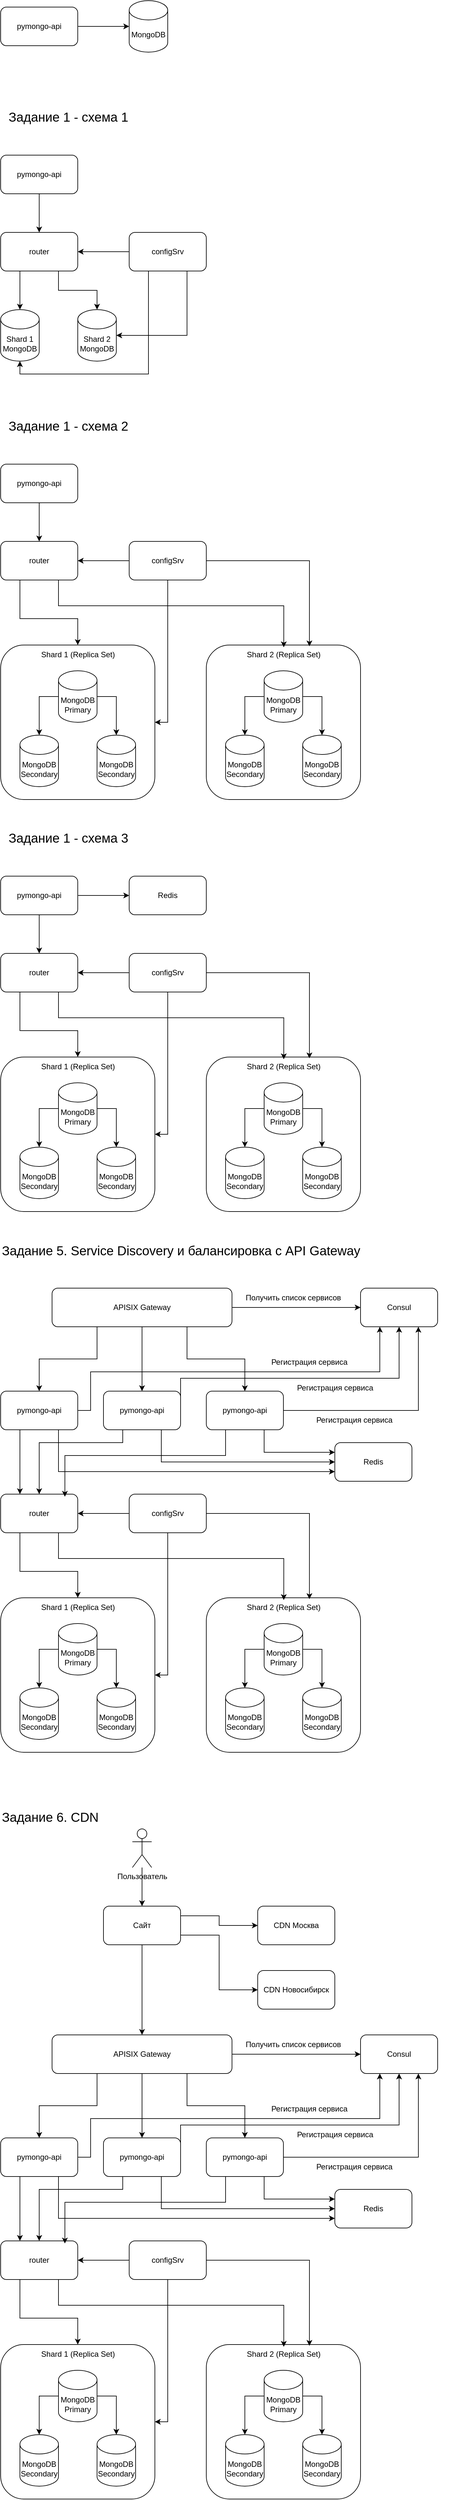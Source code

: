 <mxfile version="26.0.4">
  <diagram name="Page-1" id="-H_mtQnk-PTXWXPvYvuk">
    <mxGraphModel dx="1468" dy="1011" grid="1" gridSize="10" guides="1" tooltips="1" connect="1" arrows="1" fold="1" page="1" pageScale="1" pageWidth="1169" pageHeight="827" math="0" shadow="0">
      <root>
        <mxCell id="0" />
        <mxCell id="1" parent="0" />
        <mxCell id="zA23MoTUsTF4_91t8viU-2" value="MongoDB" style="shape=cylinder3;whiteSpace=wrap;html=1;boundedLbl=1;backgroundOutline=1;size=15;" parent="1" vertex="1">
          <mxGeometry x="560" y="280" width="60" height="80" as="geometry" />
        </mxCell>
        <mxCell id="zA23MoTUsTF4_91t8viU-3" value="pymongo-api" style="rounded=1;whiteSpace=wrap;html=1;" parent="1" vertex="1">
          <mxGeometry x="360" y="290" width="120" height="60" as="geometry" />
        </mxCell>
        <mxCell id="zA23MoTUsTF4_91t8viU-4" style="edgeStyle=orthogonalEdgeStyle;rounded=0;orthogonalLoop=1;jettySize=auto;html=1;exitX=1;exitY=0.5;exitDx=0;exitDy=0;entryX=0;entryY=0.5;entryDx=0;entryDy=0;entryPerimeter=0;" parent="1" source="zA23MoTUsTF4_91t8viU-3" target="zA23MoTUsTF4_91t8viU-2" edge="1">
          <mxGeometry relative="1" as="geometry" />
        </mxCell>
        <mxCell id="kXOGse1pwr9DiTZ6lFJC-8" style="edgeStyle=orthogonalEdgeStyle;rounded=0;orthogonalLoop=1;jettySize=auto;html=1;exitX=0.5;exitY=1;exitDx=0;exitDy=0;entryX=0.5;entryY=0;entryDx=0;entryDy=0;" parent="1" source="kXOGse1pwr9DiTZ6lFJC-2" target="kXOGse1pwr9DiTZ6lFJC-5" edge="1">
          <mxGeometry relative="1" as="geometry" />
        </mxCell>
        <mxCell id="kXOGse1pwr9DiTZ6lFJC-2" value="pymongo-api" style="rounded=1;whiteSpace=wrap;html=1;" parent="1" vertex="1">
          <mxGeometry x="360" y="520" width="120" height="60" as="geometry" />
        </mxCell>
        <mxCell id="kXOGse1pwr9DiTZ6lFJC-26" style="edgeStyle=orthogonalEdgeStyle;rounded=0;orthogonalLoop=1;jettySize=auto;html=1;exitX=0.25;exitY=1;exitDx=0;exitDy=0;" parent="1" source="kXOGse1pwr9DiTZ6lFJC-5" target="kXOGse1pwr9DiTZ6lFJC-24" edge="1">
          <mxGeometry relative="1" as="geometry" />
        </mxCell>
        <mxCell id="kXOGse1pwr9DiTZ6lFJC-27" style="edgeStyle=orthogonalEdgeStyle;rounded=0;orthogonalLoop=1;jettySize=auto;html=1;exitX=0.75;exitY=1;exitDx=0;exitDy=0;" parent="1" source="kXOGse1pwr9DiTZ6lFJC-5" target="kXOGse1pwr9DiTZ6lFJC-25" edge="1">
          <mxGeometry relative="1" as="geometry" />
        </mxCell>
        <mxCell id="kXOGse1pwr9DiTZ6lFJC-5" value="router" style="rounded=1;whiteSpace=wrap;html=1;" parent="1" vertex="1">
          <mxGeometry x="360" y="640" width="120" height="60" as="geometry" />
        </mxCell>
        <mxCell id="kXOGse1pwr9DiTZ6lFJC-12" style="edgeStyle=orthogonalEdgeStyle;rounded=0;orthogonalLoop=1;jettySize=auto;html=1;exitX=0;exitY=0.5;exitDx=0;exitDy=0;" parent="1" source="kXOGse1pwr9DiTZ6lFJC-6" target="kXOGse1pwr9DiTZ6lFJC-5" edge="1">
          <mxGeometry relative="1" as="geometry" />
        </mxCell>
        <mxCell id="kXOGse1pwr9DiTZ6lFJC-6" value="configSrv" style="rounded=1;whiteSpace=wrap;html=1;" parent="1" vertex="1">
          <mxGeometry x="560" y="640" width="120" height="60" as="geometry" />
        </mxCell>
        <mxCell id="kXOGse1pwr9DiTZ6lFJC-15" value="" style="rounded=1;whiteSpace=wrap;html=1;" parent="1" vertex="1">
          <mxGeometry x="360" y="1281" width="240" height="240" as="geometry" />
        </mxCell>
        <mxCell id="kXOGse1pwr9DiTZ6lFJC-20" style="edgeStyle=orthogonalEdgeStyle;rounded=0;orthogonalLoop=1;jettySize=auto;html=1;exitX=1;exitY=0.5;exitDx=0;exitDy=0;exitPerimeter=0;" parent="1" source="kXOGse1pwr9DiTZ6lFJC-16" target="kXOGse1pwr9DiTZ6lFJC-19" edge="1">
          <mxGeometry relative="1" as="geometry" />
        </mxCell>
        <mxCell id="kXOGse1pwr9DiTZ6lFJC-16" value="MongoDB&lt;div&gt;Primary&lt;/div&gt;" style="shape=cylinder3;whiteSpace=wrap;html=1;boundedLbl=1;backgroundOutline=1;size=15;" parent="1" vertex="1">
          <mxGeometry x="450" y="1321" width="60" height="80" as="geometry" />
        </mxCell>
        <mxCell id="kXOGse1pwr9DiTZ6lFJC-18" value="MongoDB&lt;div&gt;Secondary&lt;/div&gt;" style="shape=cylinder3;whiteSpace=wrap;html=1;boundedLbl=1;backgroundOutline=1;size=15;" parent="1" vertex="1">
          <mxGeometry x="390" y="1421" width="60" height="80" as="geometry" />
        </mxCell>
        <mxCell id="kXOGse1pwr9DiTZ6lFJC-19" value="MongoDB&lt;div&gt;Secondary&lt;/div&gt;" style="shape=cylinder3;whiteSpace=wrap;html=1;boundedLbl=1;backgroundOutline=1;size=15;" parent="1" vertex="1">
          <mxGeometry x="510" y="1421" width="60" height="80" as="geometry" />
        </mxCell>
        <mxCell id="kXOGse1pwr9DiTZ6lFJC-21" style="edgeStyle=orthogonalEdgeStyle;rounded=0;orthogonalLoop=1;jettySize=auto;html=1;exitX=0;exitY=0.5;exitDx=0;exitDy=0;exitPerimeter=0;entryX=0.5;entryY=0;entryDx=0;entryDy=0;entryPerimeter=0;" parent="1" source="kXOGse1pwr9DiTZ6lFJC-16" target="kXOGse1pwr9DiTZ6lFJC-18" edge="1">
          <mxGeometry relative="1" as="geometry" />
        </mxCell>
        <mxCell id="kXOGse1pwr9DiTZ6lFJC-22" value="Shard 1 (Replica Set)" style="text;html=1;align=center;verticalAlign=middle;resizable=0;points=[];autosize=1;strokeColor=none;fillColor=none;" parent="1" vertex="1">
          <mxGeometry x="410" y="1281" width="140" height="30" as="geometry" />
        </mxCell>
        <mxCell id="kXOGse1pwr9DiTZ6lFJC-23" value="&lt;font style=&quot;font-size: 20px;&quot;&gt;Задание 1 - схема 1&lt;/font&gt;" style="text;html=1;align=center;verticalAlign=middle;resizable=0;points=[];autosize=1;strokeColor=none;fillColor=none;" parent="1" vertex="1">
          <mxGeometry x="360" y="440" width="210" height="40" as="geometry" />
        </mxCell>
        <mxCell id="kXOGse1pwr9DiTZ6lFJC-24" value="&lt;div&gt;Shard 1&lt;/div&gt;MongoDB" style="shape=cylinder3;whiteSpace=wrap;html=1;boundedLbl=1;backgroundOutline=1;size=15;" parent="1" vertex="1">
          <mxGeometry x="360" y="760" width="60" height="80" as="geometry" />
        </mxCell>
        <mxCell id="kXOGse1pwr9DiTZ6lFJC-25" value="&lt;div&gt;Shard 2&lt;/div&gt;MongoDB" style="shape=cylinder3;whiteSpace=wrap;html=1;boundedLbl=1;backgroundOutline=1;size=15;" parent="1" vertex="1">
          <mxGeometry x="480" y="760" width="60" height="80" as="geometry" />
        </mxCell>
        <mxCell id="kXOGse1pwr9DiTZ6lFJC-28" style="edgeStyle=orthogonalEdgeStyle;rounded=0;orthogonalLoop=1;jettySize=auto;html=1;exitX=0.25;exitY=1;exitDx=0;exitDy=0;entryX=0.5;entryY=1;entryDx=0;entryDy=0;entryPerimeter=0;" parent="1" source="kXOGse1pwr9DiTZ6lFJC-6" target="kXOGse1pwr9DiTZ6lFJC-24" edge="1">
          <mxGeometry relative="1" as="geometry" />
        </mxCell>
        <mxCell id="kXOGse1pwr9DiTZ6lFJC-29" style="edgeStyle=orthogonalEdgeStyle;rounded=0;orthogonalLoop=1;jettySize=auto;html=1;exitX=0.75;exitY=1;exitDx=0;exitDy=0;entryX=1;entryY=0.5;entryDx=0;entryDy=0;entryPerimeter=0;" parent="1" source="kXOGse1pwr9DiTZ6lFJC-6" target="kXOGse1pwr9DiTZ6lFJC-25" edge="1">
          <mxGeometry relative="1" as="geometry" />
        </mxCell>
        <mxCell id="kXOGse1pwr9DiTZ6lFJC-30" value="&lt;font style=&quot;font-size: 20px;&quot;&gt;Задание 1 - схема 2&lt;/font&gt;" style="text;html=1;align=center;verticalAlign=middle;resizable=0;points=[];autosize=1;strokeColor=none;fillColor=none;" parent="1" vertex="1">
          <mxGeometry x="360" y="920" width="210" height="40" as="geometry" />
        </mxCell>
        <mxCell id="kXOGse1pwr9DiTZ6lFJC-31" style="edgeStyle=orthogonalEdgeStyle;rounded=0;orthogonalLoop=1;jettySize=auto;html=1;exitX=0.5;exitY=1;exitDx=0;exitDy=0;entryX=0.5;entryY=0;entryDx=0;entryDy=0;" parent="1" source="kXOGse1pwr9DiTZ6lFJC-32" target="kXOGse1pwr9DiTZ6lFJC-35" edge="1">
          <mxGeometry relative="1" as="geometry" />
        </mxCell>
        <mxCell id="kXOGse1pwr9DiTZ6lFJC-32" value="pymongo-api" style="rounded=1;whiteSpace=wrap;html=1;" parent="1" vertex="1">
          <mxGeometry x="360" y="1000" width="120" height="60" as="geometry" />
        </mxCell>
        <mxCell id="kXOGse1pwr9DiTZ6lFJC-49" style="edgeStyle=orthogonalEdgeStyle;rounded=0;orthogonalLoop=1;jettySize=auto;html=1;exitX=0.25;exitY=1;exitDx=0;exitDy=0;" parent="1" source="kXOGse1pwr9DiTZ6lFJC-35" target="kXOGse1pwr9DiTZ6lFJC-22" edge="1">
          <mxGeometry relative="1" as="geometry">
            <Array as="points">
              <mxPoint x="390" y="1240" />
              <mxPoint x="480" y="1240" />
            </Array>
          </mxGeometry>
        </mxCell>
        <mxCell id="kXOGse1pwr9DiTZ6lFJC-35" value="router" style="rounded=1;whiteSpace=wrap;html=1;" parent="1" vertex="1">
          <mxGeometry x="360" y="1120" width="120" height="60" as="geometry" />
        </mxCell>
        <mxCell id="kXOGse1pwr9DiTZ6lFJC-36" style="edgeStyle=orthogonalEdgeStyle;rounded=0;orthogonalLoop=1;jettySize=auto;html=1;exitX=0;exitY=0.5;exitDx=0;exitDy=0;" parent="1" source="kXOGse1pwr9DiTZ6lFJC-37" target="kXOGse1pwr9DiTZ6lFJC-35" edge="1">
          <mxGeometry relative="1" as="geometry" />
        </mxCell>
        <mxCell id="kXOGse1pwr9DiTZ6lFJC-51" style="edgeStyle=orthogonalEdgeStyle;rounded=0;orthogonalLoop=1;jettySize=auto;html=1;exitX=0.5;exitY=1;exitDx=0;exitDy=0;entryX=1;entryY=0.5;entryDx=0;entryDy=0;" parent="1" source="kXOGse1pwr9DiTZ6lFJC-37" target="kXOGse1pwr9DiTZ6lFJC-15" edge="1">
          <mxGeometry relative="1" as="geometry" />
        </mxCell>
        <mxCell id="kXOGse1pwr9DiTZ6lFJC-37" value="configSrv" style="rounded=1;whiteSpace=wrap;html=1;" parent="1" vertex="1">
          <mxGeometry x="560" y="1120" width="120" height="60" as="geometry" />
        </mxCell>
        <mxCell id="kXOGse1pwr9DiTZ6lFJC-42" value="" style="rounded=1;whiteSpace=wrap;html=1;" parent="1" vertex="1">
          <mxGeometry x="680" y="1281" width="240" height="240" as="geometry" />
        </mxCell>
        <mxCell id="kXOGse1pwr9DiTZ6lFJC-43" style="edgeStyle=orthogonalEdgeStyle;rounded=0;orthogonalLoop=1;jettySize=auto;html=1;exitX=1;exitY=0.5;exitDx=0;exitDy=0;exitPerimeter=0;" parent="1" source="kXOGse1pwr9DiTZ6lFJC-44" target="kXOGse1pwr9DiTZ6lFJC-46" edge="1">
          <mxGeometry relative="1" as="geometry" />
        </mxCell>
        <mxCell id="kXOGse1pwr9DiTZ6lFJC-44" value="MongoDB&lt;div&gt;Primary&lt;/div&gt;" style="shape=cylinder3;whiteSpace=wrap;html=1;boundedLbl=1;backgroundOutline=1;size=15;" parent="1" vertex="1">
          <mxGeometry x="770" y="1321" width="60" height="80" as="geometry" />
        </mxCell>
        <mxCell id="kXOGse1pwr9DiTZ6lFJC-45" value="MongoDB&lt;div&gt;Secondary&lt;/div&gt;" style="shape=cylinder3;whiteSpace=wrap;html=1;boundedLbl=1;backgroundOutline=1;size=15;" parent="1" vertex="1">
          <mxGeometry x="710" y="1421" width="60" height="80" as="geometry" />
        </mxCell>
        <mxCell id="kXOGse1pwr9DiTZ6lFJC-46" value="MongoDB&lt;div&gt;Secondary&lt;/div&gt;" style="shape=cylinder3;whiteSpace=wrap;html=1;boundedLbl=1;backgroundOutline=1;size=15;" parent="1" vertex="1">
          <mxGeometry x="830" y="1421" width="60" height="80" as="geometry" />
        </mxCell>
        <mxCell id="kXOGse1pwr9DiTZ6lFJC-47" style="edgeStyle=orthogonalEdgeStyle;rounded=0;orthogonalLoop=1;jettySize=auto;html=1;exitX=0;exitY=0.5;exitDx=0;exitDy=0;exitPerimeter=0;entryX=0.5;entryY=0;entryDx=0;entryDy=0;entryPerimeter=0;" parent="1" source="kXOGse1pwr9DiTZ6lFJC-44" target="kXOGse1pwr9DiTZ6lFJC-45" edge="1">
          <mxGeometry relative="1" as="geometry" />
        </mxCell>
        <mxCell id="kXOGse1pwr9DiTZ6lFJC-48" value="Shard 2 (Replica Set)" style="text;html=1;align=center;verticalAlign=middle;resizable=0;points=[];autosize=1;strokeColor=none;fillColor=none;" parent="1" vertex="1">
          <mxGeometry x="730" y="1281" width="140" height="30" as="geometry" />
        </mxCell>
        <mxCell id="kXOGse1pwr9DiTZ6lFJC-50" style="edgeStyle=orthogonalEdgeStyle;rounded=0;orthogonalLoop=1;jettySize=auto;html=1;exitX=0.75;exitY=1;exitDx=0;exitDy=0;entryX=0.504;entryY=0.116;entryDx=0;entryDy=0;entryPerimeter=0;" parent="1" source="kXOGse1pwr9DiTZ6lFJC-35" target="kXOGse1pwr9DiTZ6lFJC-48" edge="1">
          <mxGeometry relative="1" as="geometry">
            <Array as="points">
              <mxPoint x="450" y="1220" />
              <mxPoint x="801" y="1220" />
            </Array>
          </mxGeometry>
        </mxCell>
        <mxCell id="kXOGse1pwr9DiTZ6lFJC-52" style="edgeStyle=orthogonalEdgeStyle;rounded=0;orthogonalLoop=1;jettySize=auto;html=1;exitX=1;exitY=0.5;exitDx=0;exitDy=0;entryX=0.789;entryY=0.068;entryDx=0;entryDy=0;entryPerimeter=0;" parent="1" source="kXOGse1pwr9DiTZ6lFJC-37" target="kXOGse1pwr9DiTZ6lFJC-48" edge="1">
          <mxGeometry relative="1" as="geometry" />
        </mxCell>
        <mxCell id="kXOGse1pwr9DiTZ6lFJC-53" value="" style="rounded=1;whiteSpace=wrap;html=1;" parent="1" vertex="1">
          <mxGeometry x="360" y="1921" width="240" height="240" as="geometry" />
        </mxCell>
        <mxCell id="kXOGse1pwr9DiTZ6lFJC-54" style="edgeStyle=orthogonalEdgeStyle;rounded=0;orthogonalLoop=1;jettySize=auto;html=1;exitX=1;exitY=0.5;exitDx=0;exitDy=0;exitPerimeter=0;" parent="1" source="kXOGse1pwr9DiTZ6lFJC-55" target="kXOGse1pwr9DiTZ6lFJC-57" edge="1">
          <mxGeometry relative="1" as="geometry" />
        </mxCell>
        <mxCell id="kXOGse1pwr9DiTZ6lFJC-55" value="MongoDB&lt;div&gt;Primary&lt;/div&gt;" style="shape=cylinder3;whiteSpace=wrap;html=1;boundedLbl=1;backgroundOutline=1;size=15;" parent="1" vertex="1">
          <mxGeometry x="450" y="1961" width="60" height="80" as="geometry" />
        </mxCell>
        <mxCell id="kXOGse1pwr9DiTZ6lFJC-56" value="MongoDB&lt;div&gt;Secondary&lt;/div&gt;" style="shape=cylinder3;whiteSpace=wrap;html=1;boundedLbl=1;backgroundOutline=1;size=15;" parent="1" vertex="1">
          <mxGeometry x="390" y="2061" width="60" height="80" as="geometry" />
        </mxCell>
        <mxCell id="kXOGse1pwr9DiTZ6lFJC-57" value="MongoDB&lt;div&gt;Secondary&lt;/div&gt;" style="shape=cylinder3;whiteSpace=wrap;html=1;boundedLbl=1;backgroundOutline=1;size=15;" parent="1" vertex="1">
          <mxGeometry x="510" y="2061" width="60" height="80" as="geometry" />
        </mxCell>
        <mxCell id="kXOGse1pwr9DiTZ6lFJC-58" style="edgeStyle=orthogonalEdgeStyle;rounded=0;orthogonalLoop=1;jettySize=auto;html=1;exitX=0;exitY=0.5;exitDx=0;exitDy=0;exitPerimeter=0;entryX=0.5;entryY=0;entryDx=0;entryDy=0;entryPerimeter=0;" parent="1" source="kXOGse1pwr9DiTZ6lFJC-55" target="kXOGse1pwr9DiTZ6lFJC-56" edge="1">
          <mxGeometry relative="1" as="geometry" />
        </mxCell>
        <mxCell id="kXOGse1pwr9DiTZ6lFJC-59" value="Shard 1 (Replica Set)" style="text;html=1;align=center;verticalAlign=middle;resizable=0;points=[];autosize=1;strokeColor=none;fillColor=none;" parent="1" vertex="1">
          <mxGeometry x="410" y="1921" width="140" height="30" as="geometry" />
        </mxCell>
        <mxCell id="kXOGse1pwr9DiTZ6lFJC-60" value="&lt;font style=&quot;font-size: 20px;&quot;&gt;Задание 1 - схема 3&lt;/font&gt;" style="text;html=1;align=center;verticalAlign=middle;resizable=0;points=[];autosize=1;strokeColor=none;fillColor=none;" parent="1" vertex="1">
          <mxGeometry x="360" y="1560" width="210" height="40" as="geometry" />
        </mxCell>
        <mxCell id="kXOGse1pwr9DiTZ6lFJC-61" style="edgeStyle=orthogonalEdgeStyle;rounded=0;orthogonalLoop=1;jettySize=auto;html=1;exitX=0.5;exitY=1;exitDx=0;exitDy=0;entryX=0.5;entryY=0;entryDx=0;entryDy=0;" parent="1" source="kXOGse1pwr9DiTZ6lFJC-62" target="kXOGse1pwr9DiTZ6lFJC-64" edge="1">
          <mxGeometry relative="1" as="geometry" />
        </mxCell>
        <mxCell id="kXOGse1pwr9DiTZ6lFJC-78" style="edgeStyle=orthogonalEdgeStyle;rounded=0;orthogonalLoop=1;jettySize=auto;html=1;exitX=1;exitY=0.5;exitDx=0;exitDy=0;" parent="1" source="kXOGse1pwr9DiTZ6lFJC-62" target="kXOGse1pwr9DiTZ6lFJC-77" edge="1">
          <mxGeometry relative="1" as="geometry" />
        </mxCell>
        <mxCell id="kXOGse1pwr9DiTZ6lFJC-62" value="pymongo-api" style="rounded=1;whiteSpace=wrap;html=1;" parent="1" vertex="1">
          <mxGeometry x="360" y="1640" width="120" height="60" as="geometry" />
        </mxCell>
        <mxCell id="kXOGse1pwr9DiTZ6lFJC-63" style="edgeStyle=orthogonalEdgeStyle;rounded=0;orthogonalLoop=1;jettySize=auto;html=1;exitX=0.25;exitY=1;exitDx=0;exitDy=0;" parent="1" source="kXOGse1pwr9DiTZ6lFJC-64" target="kXOGse1pwr9DiTZ6lFJC-59" edge="1">
          <mxGeometry relative="1" as="geometry">
            <Array as="points">
              <mxPoint x="390" y="1880" />
              <mxPoint x="480" y="1880" />
            </Array>
          </mxGeometry>
        </mxCell>
        <mxCell id="kXOGse1pwr9DiTZ6lFJC-64" value="router" style="rounded=1;whiteSpace=wrap;html=1;" parent="1" vertex="1">
          <mxGeometry x="360" y="1760" width="120" height="60" as="geometry" />
        </mxCell>
        <mxCell id="kXOGse1pwr9DiTZ6lFJC-65" style="edgeStyle=orthogonalEdgeStyle;rounded=0;orthogonalLoop=1;jettySize=auto;html=1;exitX=0;exitY=0.5;exitDx=0;exitDy=0;" parent="1" source="kXOGse1pwr9DiTZ6lFJC-67" target="kXOGse1pwr9DiTZ6lFJC-64" edge="1">
          <mxGeometry relative="1" as="geometry" />
        </mxCell>
        <mxCell id="kXOGse1pwr9DiTZ6lFJC-66" style="edgeStyle=orthogonalEdgeStyle;rounded=0;orthogonalLoop=1;jettySize=auto;html=1;exitX=0.5;exitY=1;exitDx=0;exitDy=0;entryX=1;entryY=0.5;entryDx=0;entryDy=0;" parent="1" source="kXOGse1pwr9DiTZ6lFJC-67" target="kXOGse1pwr9DiTZ6lFJC-53" edge="1">
          <mxGeometry relative="1" as="geometry" />
        </mxCell>
        <mxCell id="kXOGse1pwr9DiTZ6lFJC-67" value="configSrv" style="rounded=1;whiteSpace=wrap;html=1;" parent="1" vertex="1">
          <mxGeometry x="560" y="1760" width="120" height="60" as="geometry" />
        </mxCell>
        <mxCell id="kXOGse1pwr9DiTZ6lFJC-68" value="" style="rounded=1;whiteSpace=wrap;html=1;" parent="1" vertex="1">
          <mxGeometry x="680" y="1921" width="240" height="240" as="geometry" />
        </mxCell>
        <mxCell id="kXOGse1pwr9DiTZ6lFJC-69" style="edgeStyle=orthogonalEdgeStyle;rounded=0;orthogonalLoop=1;jettySize=auto;html=1;exitX=1;exitY=0.5;exitDx=0;exitDy=0;exitPerimeter=0;" parent="1" source="kXOGse1pwr9DiTZ6lFJC-70" target="kXOGse1pwr9DiTZ6lFJC-72" edge="1">
          <mxGeometry relative="1" as="geometry" />
        </mxCell>
        <mxCell id="kXOGse1pwr9DiTZ6lFJC-70" value="MongoDB&lt;div&gt;Primary&lt;/div&gt;" style="shape=cylinder3;whiteSpace=wrap;html=1;boundedLbl=1;backgroundOutline=1;size=15;" parent="1" vertex="1">
          <mxGeometry x="770" y="1961" width="60" height="80" as="geometry" />
        </mxCell>
        <mxCell id="kXOGse1pwr9DiTZ6lFJC-71" value="MongoDB&lt;div&gt;Secondary&lt;/div&gt;" style="shape=cylinder3;whiteSpace=wrap;html=1;boundedLbl=1;backgroundOutline=1;size=15;" parent="1" vertex="1">
          <mxGeometry x="710" y="2061" width="60" height="80" as="geometry" />
        </mxCell>
        <mxCell id="kXOGse1pwr9DiTZ6lFJC-72" value="MongoDB&lt;div&gt;Secondary&lt;/div&gt;" style="shape=cylinder3;whiteSpace=wrap;html=1;boundedLbl=1;backgroundOutline=1;size=15;" parent="1" vertex="1">
          <mxGeometry x="830" y="2061" width="60" height="80" as="geometry" />
        </mxCell>
        <mxCell id="kXOGse1pwr9DiTZ6lFJC-73" style="edgeStyle=orthogonalEdgeStyle;rounded=0;orthogonalLoop=1;jettySize=auto;html=1;exitX=0;exitY=0.5;exitDx=0;exitDy=0;exitPerimeter=0;entryX=0.5;entryY=0;entryDx=0;entryDy=0;entryPerimeter=0;" parent="1" source="kXOGse1pwr9DiTZ6lFJC-70" target="kXOGse1pwr9DiTZ6lFJC-71" edge="1">
          <mxGeometry relative="1" as="geometry" />
        </mxCell>
        <mxCell id="kXOGse1pwr9DiTZ6lFJC-74" value="Shard 2 (Replica Set)" style="text;html=1;align=center;verticalAlign=middle;resizable=0;points=[];autosize=1;strokeColor=none;fillColor=none;" parent="1" vertex="1">
          <mxGeometry x="730" y="1921" width="140" height="30" as="geometry" />
        </mxCell>
        <mxCell id="kXOGse1pwr9DiTZ6lFJC-75" style="edgeStyle=orthogonalEdgeStyle;rounded=0;orthogonalLoop=1;jettySize=auto;html=1;exitX=0.75;exitY=1;exitDx=0;exitDy=0;entryX=0.504;entryY=0.116;entryDx=0;entryDy=0;entryPerimeter=0;" parent="1" source="kXOGse1pwr9DiTZ6lFJC-64" target="kXOGse1pwr9DiTZ6lFJC-74" edge="1">
          <mxGeometry relative="1" as="geometry">
            <Array as="points">
              <mxPoint x="450" y="1860" />
              <mxPoint x="801" y="1860" />
            </Array>
          </mxGeometry>
        </mxCell>
        <mxCell id="kXOGse1pwr9DiTZ6lFJC-76" style="edgeStyle=orthogonalEdgeStyle;rounded=0;orthogonalLoop=1;jettySize=auto;html=1;exitX=1;exitY=0.5;exitDx=0;exitDy=0;entryX=0.789;entryY=0.068;entryDx=0;entryDy=0;entryPerimeter=0;" parent="1" source="kXOGse1pwr9DiTZ6lFJC-67" target="kXOGse1pwr9DiTZ6lFJC-74" edge="1">
          <mxGeometry relative="1" as="geometry" />
        </mxCell>
        <mxCell id="kXOGse1pwr9DiTZ6lFJC-77" value="Redis" style="rounded=1;whiteSpace=wrap;html=1;" parent="1" vertex="1">
          <mxGeometry x="560" y="1640" width="120" height="60" as="geometry" />
        </mxCell>
        <mxCell id="eRVFuhtDEKSEeIupKbgQ-1" value="&lt;h1 style=&quot;margin-top: 0px; box-sizing: inherit; font-style: normal; font-variant-ligatures: normal; font-variant-caps: normal; font-family: &amp;quot;YS Text&amp;quot;, sans-serif; padding-top: 0px; border-top: none; letter-spacing: normal; orphans: 2; text-align: start; text-indent: 0px; text-transform: none; widows: 2; word-spacing: 0px; -webkit-text-stroke-width: 0px; white-space: normal; text-decoration-thickness: initial; text-decoration-style: initial; text-decoration-color: initial;&quot;&gt;&lt;span style=&quot;font-weight: normal;&quot;&gt;&lt;font style=&quot;color: rgb(0, 0, 0); font-size: 20px;&quot;&gt;Задание 5. Service Discovery и балансировка с API Gateway&lt;/font&gt;&lt;/span&gt;&lt;/h1&gt;" style="text;whiteSpace=wrap;html=1;labelBackgroundColor=none;" vertex="1" parent="1">
          <mxGeometry x="360" y="2200" width="720" height="50" as="geometry" />
        </mxCell>
        <mxCell id="eRVFuhtDEKSEeIupKbgQ-2" value="" style="rounded=1;whiteSpace=wrap;html=1;" vertex="1" parent="1">
          <mxGeometry x="360" y="2761" width="240" height="240" as="geometry" />
        </mxCell>
        <mxCell id="eRVFuhtDEKSEeIupKbgQ-3" style="edgeStyle=orthogonalEdgeStyle;rounded=0;orthogonalLoop=1;jettySize=auto;html=1;exitX=1;exitY=0.5;exitDx=0;exitDy=0;exitPerimeter=0;" edge="1" parent="1" source="eRVFuhtDEKSEeIupKbgQ-4" target="eRVFuhtDEKSEeIupKbgQ-6">
          <mxGeometry relative="1" as="geometry" />
        </mxCell>
        <mxCell id="eRVFuhtDEKSEeIupKbgQ-4" value="MongoDB&lt;div&gt;Primary&lt;/div&gt;" style="shape=cylinder3;whiteSpace=wrap;html=1;boundedLbl=1;backgroundOutline=1;size=15;" vertex="1" parent="1">
          <mxGeometry x="450" y="2801" width="60" height="80" as="geometry" />
        </mxCell>
        <mxCell id="eRVFuhtDEKSEeIupKbgQ-5" value="MongoDB&lt;div&gt;Secondary&lt;/div&gt;" style="shape=cylinder3;whiteSpace=wrap;html=1;boundedLbl=1;backgroundOutline=1;size=15;" vertex="1" parent="1">
          <mxGeometry x="390" y="2901" width="60" height="80" as="geometry" />
        </mxCell>
        <mxCell id="eRVFuhtDEKSEeIupKbgQ-6" value="MongoDB&lt;div&gt;Secondary&lt;/div&gt;" style="shape=cylinder3;whiteSpace=wrap;html=1;boundedLbl=1;backgroundOutline=1;size=15;" vertex="1" parent="1">
          <mxGeometry x="510" y="2901" width="60" height="80" as="geometry" />
        </mxCell>
        <mxCell id="eRVFuhtDEKSEeIupKbgQ-7" style="edgeStyle=orthogonalEdgeStyle;rounded=0;orthogonalLoop=1;jettySize=auto;html=1;exitX=0;exitY=0.5;exitDx=0;exitDy=0;exitPerimeter=0;entryX=0.5;entryY=0;entryDx=0;entryDy=0;entryPerimeter=0;" edge="1" parent="1" source="eRVFuhtDEKSEeIupKbgQ-4" target="eRVFuhtDEKSEeIupKbgQ-5">
          <mxGeometry relative="1" as="geometry" />
        </mxCell>
        <mxCell id="eRVFuhtDEKSEeIupKbgQ-8" value="Shard 1 (Replica Set)" style="text;html=1;align=center;verticalAlign=middle;resizable=0;points=[];autosize=1;strokeColor=none;fillColor=none;" vertex="1" parent="1">
          <mxGeometry x="410" y="2761" width="140" height="30" as="geometry" />
        </mxCell>
        <mxCell id="eRVFuhtDEKSEeIupKbgQ-32" style="edgeStyle=orthogonalEdgeStyle;rounded=0;orthogonalLoop=1;jettySize=auto;html=1;exitX=0.75;exitY=1;exitDx=0;exitDy=0;entryX=0;entryY=0.75;entryDx=0;entryDy=0;" edge="1" parent="1" source="eRVFuhtDEKSEeIupKbgQ-11" target="eRVFuhtDEKSEeIupKbgQ-28">
          <mxGeometry relative="1" as="geometry" />
        </mxCell>
        <mxCell id="eRVFuhtDEKSEeIupKbgQ-33" style="edgeStyle=orthogonalEdgeStyle;rounded=0;orthogonalLoop=1;jettySize=auto;html=1;exitX=0.25;exitY=1;exitDx=0;exitDy=0;entryX=0.25;entryY=0;entryDx=0;entryDy=0;" edge="1" parent="1" source="eRVFuhtDEKSEeIupKbgQ-11" target="eRVFuhtDEKSEeIupKbgQ-13">
          <mxGeometry relative="1" as="geometry" />
        </mxCell>
        <mxCell id="eRVFuhtDEKSEeIupKbgQ-43" style="edgeStyle=orthogonalEdgeStyle;rounded=0;orthogonalLoop=1;jettySize=auto;html=1;exitX=1;exitY=0.5;exitDx=0;exitDy=0;entryX=0.25;entryY=1;entryDx=0;entryDy=0;" edge="1" parent="1" source="eRVFuhtDEKSEeIupKbgQ-11" target="eRVFuhtDEKSEeIupKbgQ-37">
          <mxGeometry relative="1" as="geometry">
            <Array as="points">
              <mxPoint x="500" y="2470" />
              <mxPoint x="500" y="2410" />
              <mxPoint x="950" y="2410" />
            </Array>
          </mxGeometry>
        </mxCell>
        <mxCell id="eRVFuhtDEKSEeIupKbgQ-11" value="pymongo-api" style="rounded=1;whiteSpace=wrap;html=1;" vertex="1" parent="1">
          <mxGeometry x="360" y="2440" width="120" height="60" as="geometry" />
        </mxCell>
        <mxCell id="eRVFuhtDEKSEeIupKbgQ-12" style="edgeStyle=orthogonalEdgeStyle;rounded=0;orthogonalLoop=1;jettySize=auto;html=1;exitX=0.25;exitY=1;exitDx=0;exitDy=0;" edge="1" parent="1" source="eRVFuhtDEKSEeIupKbgQ-13" target="eRVFuhtDEKSEeIupKbgQ-8">
          <mxGeometry relative="1" as="geometry">
            <Array as="points">
              <mxPoint x="390" y="2720" />
              <mxPoint x="480" y="2720" />
            </Array>
          </mxGeometry>
        </mxCell>
        <mxCell id="eRVFuhtDEKSEeIupKbgQ-13" value="router" style="rounded=1;whiteSpace=wrap;html=1;" vertex="1" parent="1">
          <mxGeometry x="360" y="2600" width="120" height="60" as="geometry" />
        </mxCell>
        <mxCell id="eRVFuhtDEKSEeIupKbgQ-14" style="edgeStyle=orthogonalEdgeStyle;rounded=0;orthogonalLoop=1;jettySize=auto;html=1;exitX=0;exitY=0.5;exitDx=0;exitDy=0;" edge="1" parent="1" source="eRVFuhtDEKSEeIupKbgQ-16" target="eRVFuhtDEKSEeIupKbgQ-13">
          <mxGeometry relative="1" as="geometry" />
        </mxCell>
        <mxCell id="eRVFuhtDEKSEeIupKbgQ-15" style="edgeStyle=orthogonalEdgeStyle;rounded=0;orthogonalLoop=1;jettySize=auto;html=1;exitX=0.5;exitY=1;exitDx=0;exitDy=0;entryX=1;entryY=0.5;entryDx=0;entryDy=0;" edge="1" parent="1" source="eRVFuhtDEKSEeIupKbgQ-16" target="eRVFuhtDEKSEeIupKbgQ-2">
          <mxGeometry relative="1" as="geometry" />
        </mxCell>
        <mxCell id="eRVFuhtDEKSEeIupKbgQ-16" value="configSrv" style="rounded=1;whiteSpace=wrap;html=1;" vertex="1" parent="1">
          <mxGeometry x="560" y="2600" width="120" height="60" as="geometry" />
        </mxCell>
        <mxCell id="eRVFuhtDEKSEeIupKbgQ-17" value="" style="rounded=1;whiteSpace=wrap;html=1;" vertex="1" parent="1">
          <mxGeometry x="680" y="2761" width="240" height="240" as="geometry" />
        </mxCell>
        <mxCell id="eRVFuhtDEKSEeIupKbgQ-18" style="edgeStyle=orthogonalEdgeStyle;rounded=0;orthogonalLoop=1;jettySize=auto;html=1;exitX=1;exitY=0.5;exitDx=0;exitDy=0;exitPerimeter=0;" edge="1" parent="1" source="eRVFuhtDEKSEeIupKbgQ-19" target="eRVFuhtDEKSEeIupKbgQ-21">
          <mxGeometry relative="1" as="geometry" />
        </mxCell>
        <mxCell id="eRVFuhtDEKSEeIupKbgQ-19" value="MongoDB&lt;div&gt;Primary&lt;/div&gt;" style="shape=cylinder3;whiteSpace=wrap;html=1;boundedLbl=1;backgroundOutline=1;size=15;" vertex="1" parent="1">
          <mxGeometry x="770" y="2801" width="60" height="80" as="geometry" />
        </mxCell>
        <mxCell id="eRVFuhtDEKSEeIupKbgQ-20" value="MongoDB&lt;div&gt;Secondary&lt;/div&gt;" style="shape=cylinder3;whiteSpace=wrap;html=1;boundedLbl=1;backgroundOutline=1;size=15;" vertex="1" parent="1">
          <mxGeometry x="710" y="2901" width="60" height="80" as="geometry" />
        </mxCell>
        <mxCell id="eRVFuhtDEKSEeIupKbgQ-21" value="MongoDB&lt;div&gt;Secondary&lt;/div&gt;" style="shape=cylinder3;whiteSpace=wrap;html=1;boundedLbl=1;backgroundOutline=1;size=15;" vertex="1" parent="1">
          <mxGeometry x="830" y="2901" width="60" height="80" as="geometry" />
        </mxCell>
        <mxCell id="eRVFuhtDEKSEeIupKbgQ-22" style="edgeStyle=orthogonalEdgeStyle;rounded=0;orthogonalLoop=1;jettySize=auto;html=1;exitX=0;exitY=0.5;exitDx=0;exitDy=0;exitPerimeter=0;entryX=0.5;entryY=0;entryDx=0;entryDy=0;entryPerimeter=0;" edge="1" parent="1" source="eRVFuhtDEKSEeIupKbgQ-19" target="eRVFuhtDEKSEeIupKbgQ-20">
          <mxGeometry relative="1" as="geometry" />
        </mxCell>
        <mxCell id="eRVFuhtDEKSEeIupKbgQ-23" value="Shard 2 (Replica Set)" style="text;html=1;align=center;verticalAlign=middle;resizable=0;points=[];autosize=1;strokeColor=none;fillColor=none;" vertex="1" parent="1">
          <mxGeometry x="730" y="2761" width="140" height="30" as="geometry" />
        </mxCell>
        <mxCell id="eRVFuhtDEKSEeIupKbgQ-24" style="edgeStyle=orthogonalEdgeStyle;rounded=0;orthogonalLoop=1;jettySize=auto;html=1;exitX=0.75;exitY=1;exitDx=0;exitDy=0;entryX=0.504;entryY=0.116;entryDx=0;entryDy=0;entryPerimeter=0;" edge="1" parent="1" source="eRVFuhtDEKSEeIupKbgQ-13" target="eRVFuhtDEKSEeIupKbgQ-23">
          <mxGeometry relative="1" as="geometry">
            <Array as="points">
              <mxPoint x="450" y="2700" />
              <mxPoint x="801" y="2700" />
            </Array>
          </mxGeometry>
        </mxCell>
        <mxCell id="eRVFuhtDEKSEeIupKbgQ-25" style="edgeStyle=orthogonalEdgeStyle;rounded=0;orthogonalLoop=1;jettySize=auto;html=1;exitX=1;exitY=0.5;exitDx=0;exitDy=0;entryX=0.789;entryY=0.068;entryDx=0;entryDy=0;entryPerimeter=0;" edge="1" parent="1" source="eRVFuhtDEKSEeIupKbgQ-16" target="eRVFuhtDEKSEeIupKbgQ-23">
          <mxGeometry relative="1" as="geometry" />
        </mxCell>
        <mxCell id="eRVFuhtDEKSEeIupKbgQ-31" style="edgeStyle=orthogonalEdgeStyle;rounded=0;orthogonalLoop=1;jettySize=auto;html=1;exitX=0.75;exitY=1;exitDx=0;exitDy=0;entryX=0;entryY=0.5;entryDx=0;entryDy=0;" edge="1" parent="1" source="eRVFuhtDEKSEeIupKbgQ-27" target="eRVFuhtDEKSEeIupKbgQ-28">
          <mxGeometry relative="1" as="geometry" />
        </mxCell>
        <mxCell id="eRVFuhtDEKSEeIupKbgQ-34" style="edgeStyle=orthogonalEdgeStyle;rounded=0;orthogonalLoop=1;jettySize=auto;html=1;exitX=0.25;exitY=1;exitDx=0;exitDy=0;" edge="1" parent="1" source="eRVFuhtDEKSEeIupKbgQ-27" target="eRVFuhtDEKSEeIupKbgQ-13">
          <mxGeometry relative="1" as="geometry">
            <Array as="points">
              <mxPoint x="550" y="2520" />
              <mxPoint x="420" y="2520" />
            </Array>
          </mxGeometry>
        </mxCell>
        <mxCell id="eRVFuhtDEKSEeIupKbgQ-44" style="edgeStyle=orthogonalEdgeStyle;rounded=0;orthogonalLoop=1;jettySize=auto;html=1;exitX=1;exitY=0.5;exitDx=0;exitDy=0;entryX=0.5;entryY=1;entryDx=0;entryDy=0;" edge="1" parent="1" source="eRVFuhtDEKSEeIupKbgQ-27" target="eRVFuhtDEKSEeIupKbgQ-37">
          <mxGeometry relative="1" as="geometry">
            <Array as="points">
              <mxPoint x="640" y="2420" />
              <mxPoint x="980" y="2420" />
            </Array>
          </mxGeometry>
        </mxCell>
        <mxCell id="eRVFuhtDEKSEeIupKbgQ-27" value="pymongo-api" style="rounded=1;whiteSpace=wrap;html=1;" vertex="1" parent="1">
          <mxGeometry x="520" y="2440" width="120" height="60" as="geometry" />
        </mxCell>
        <mxCell id="eRVFuhtDEKSEeIupKbgQ-28" value="Redis" style="rounded=1;whiteSpace=wrap;html=1;" vertex="1" parent="1">
          <mxGeometry x="880" y="2520" width="120" height="60" as="geometry" />
        </mxCell>
        <mxCell id="eRVFuhtDEKSEeIupKbgQ-30" style="edgeStyle=orthogonalEdgeStyle;rounded=0;orthogonalLoop=1;jettySize=auto;html=1;exitX=0.75;exitY=1;exitDx=0;exitDy=0;entryX=0;entryY=0.25;entryDx=0;entryDy=0;" edge="1" parent="1" source="eRVFuhtDEKSEeIupKbgQ-29" target="eRVFuhtDEKSEeIupKbgQ-28">
          <mxGeometry relative="1" as="geometry" />
        </mxCell>
        <mxCell id="eRVFuhtDEKSEeIupKbgQ-45" style="edgeStyle=orthogonalEdgeStyle;rounded=0;orthogonalLoop=1;jettySize=auto;html=1;exitX=1;exitY=0.5;exitDx=0;exitDy=0;entryX=0.75;entryY=1;entryDx=0;entryDy=0;" edge="1" parent="1" source="eRVFuhtDEKSEeIupKbgQ-29" target="eRVFuhtDEKSEeIupKbgQ-37">
          <mxGeometry relative="1" as="geometry" />
        </mxCell>
        <mxCell id="eRVFuhtDEKSEeIupKbgQ-29" value="pymongo-api" style="rounded=1;whiteSpace=wrap;html=1;" vertex="1" parent="1">
          <mxGeometry x="680" y="2440" width="120" height="60" as="geometry" />
        </mxCell>
        <mxCell id="eRVFuhtDEKSEeIupKbgQ-35" style="edgeStyle=orthogonalEdgeStyle;rounded=0;orthogonalLoop=1;jettySize=auto;html=1;exitX=0.25;exitY=1;exitDx=0;exitDy=0;entryX=0.833;entryY=0.067;entryDx=0;entryDy=0;entryPerimeter=0;" edge="1" parent="1" source="eRVFuhtDEKSEeIupKbgQ-29" target="eRVFuhtDEKSEeIupKbgQ-13">
          <mxGeometry relative="1" as="geometry">
            <Array as="points">
              <mxPoint x="710" y="2540" />
              <mxPoint x="460" y="2540" />
            </Array>
          </mxGeometry>
        </mxCell>
        <mxCell id="eRVFuhtDEKSEeIupKbgQ-38" style="edgeStyle=orthogonalEdgeStyle;rounded=0;orthogonalLoop=1;jettySize=auto;html=1;exitX=0.25;exitY=1;exitDx=0;exitDy=0;" edge="1" parent="1" source="eRVFuhtDEKSEeIupKbgQ-36" target="eRVFuhtDEKSEeIupKbgQ-11">
          <mxGeometry relative="1" as="geometry" />
        </mxCell>
        <mxCell id="eRVFuhtDEKSEeIupKbgQ-39" style="edgeStyle=orthogonalEdgeStyle;rounded=0;orthogonalLoop=1;jettySize=auto;html=1;exitX=0.5;exitY=1;exitDx=0;exitDy=0;entryX=0.5;entryY=0;entryDx=0;entryDy=0;" edge="1" parent="1" source="eRVFuhtDEKSEeIupKbgQ-36" target="eRVFuhtDEKSEeIupKbgQ-27">
          <mxGeometry relative="1" as="geometry" />
        </mxCell>
        <mxCell id="eRVFuhtDEKSEeIupKbgQ-40" style="edgeStyle=orthogonalEdgeStyle;rounded=0;orthogonalLoop=1;jettySize=auto;html=1;exitX=0.75;exitY=1;exitDx=0;exitDy=0;" edge="1" parent="1" source="eRVFuhtDEKSEeIupKbgQ-36" target="eRVFuhtDEKSEeIupKbgQ-29">
          <mxGeometry relative="1" as="geometry" />
        </mxCell>
        <mxCell id="eRVFuhtDEKSEeIupKbgQ-41" style="edgeStyle=orthogonalEdgeStyle;rounded=0;orthogonalLoop=1;jettySize=auto;html=1;exitX=1;exitY=0.5;exitDx=0;exitDy=0;entryX=0;entryY=0.5;entryDx=0;entryDy=0;" edge="1" parent="1" source="eRVFuhtDEKSEeIupKbgQ-36" target="eRVFuhtDEKSEeIupKbgQ-37">
          <mxGeometry relative="1" as="geometry" />
        </mxCell>
        <mxCell id="eRVFuhtDEKSEeIupKbgQ-36" value="APISIX Gateway" style="rounded=1;whiteSpace=wrap;html=1;" vertex="1" parent="1">
          <mxGeometry x="440" y="2280" width="280" height="60" as="geometry" />
        </mxCell>
        <mxCell id="eRVFuhtDEKSEeIupKbgQ-37" value="Consul" style="rounded=1;whiteSpace=wrap;html=1;" vertex="1" parent="1">
          <mxGeometry x="920" y="2280" width="120" height="60" as="geometry" />
        </mxCell>
        <mxCell id="eRVFuhtDEKSEeIupKbgQ-42" value="Получить список сервисов" style="text;html=1;align=center;verticalAlign=middle;resizable=0;points=[];autosize=1;strokeColor=none;fillColor=none;" vertex="1" parent="1">
          <mxGeometry x="730" y="2280" width="170" height="30" as="geometry" />
        </mxCell>
        <mxCell id="eRVFuhtDEKSEeIupKbgQ-46" value="Регистрация сервиса" style="text;html=1;align=center;verticalAlign=middle;resizable=0;points=[];autosize=1;strokeColor=none;fillColor=none;" vertex="1" parent="1">
          <mxGeometry x="770" y="2380" width="140" height="30" as="geometry" />
        </mxCell>
        <mxCell id="eRVFuhtDEKSEeIupKbgQ-47" value="Регистрация сервиса" style="text;html=1;align=center;verticalAlign=middle;resizable=0;points=[];autosize=1;strokeColor=none;fillColor=none;" vertex="1" parent="1">
          <mxGeometry x="810" y="2420" width="140" height="30" as="geometry" />
        </mxCell>
        <mxCell id="eRVFuhtDEKSEeIupKbgQ-48" value="Регистрация сервиса" style="text;html=1;align=center;verticalAlign=middle;resizable=0;points=[];autosize=1;strokeColor=none;fillColor=none;" vertex="1" parent="1">
          <mxGeometry x="840" y="2470" width="140" height="30" as="geometry" />
        </mxCell>
        <mxCell id="eRVFuhtDEKSEeIupKbgQ-49" value="&lt;h1 style=&quot;margin-top: 0px; box-sizing: inherit; font-style: normal; font-variant-ligatures: normal; font-variant-caps: normal; font-family: &amp;quot;YS Text&amp;quot;, sans-serif; padding-top: 0px; border-top: none; letter-spacing: normal; orphans: 2; text-align: start; text-indent: 0px; text-transform: none; widows: 2; word-spacing: 0px; -webkit-text-stroke-width: 0px; white-space: normal; text-decoration-thickness: initial; text-decoration-style: initial; text-decoration-color: initial;&quot;&gt;&lt;span style=&quot;font-weight: normal;&quot;&gt;&lt;font style=&quot;color: rgb(0, 0, 0); font-size: 20px;&quot;&gt;Задание 6. CDN&lt;/font&gt;&lt;/span&gt;&lt;/h1&gt;" style="text;whiteSpace=wrap;html=1;labelBackgroundColor=none;" vertex="1" parent="1">
          <mxGeometry x="360" y="3080" width="720" height="50" as="geometry" />
        </mxCell>
        <mxCell id="eRVFuhtDEKSEeIupKbgQ-50" value="" style="rounded=1;whiteSpace=wrap;html=1;" vertex="1" parent="1">
          <mxGeometry x="360" y="3921" width="240" height="240" as="geometry" />
        </mxCell>
        <mxCell id="eRVFuhtDEKSEeIupKbgQ-51" style="edgeStyle=orthogonalEdgeStyle;rounded=0;orthogonalLoop=1;jettySize=auto;html=1;exitX=1;exitY=0.5;exitDx=0;exitDy=0;exitPerimeter=0;" edge="1" parent="1" source="eRVFuhtDEKSEeIupKbgQ-52" target="eRVFuhtDEKSEeIupKbgQ-54">
          <mxGeometry relative="1" as="geometry" />
        </mxCell>
        <mxCell id="eRVFuhtDEKSEeIupKbgQ-52" value="MongoDB&lt;div&gt;Primary&lt;/div&gt;" style="shape=cylinder3;whiteSpace=wrap;html=1;boundedLbl=1;backgroundOutline=1;size=15;" vertex="1" parent="1">
          <mxGeometry x="450" y="3961" width="60" height="80" as="geometry" />
        </mxCell>
        <mxCell id="eRVFuhtDEKSEeIupKbgQ-53" value="MongoDB&lt;div&gt;Secondary&lt;/div&gt;" style="shape=cylinder3;whiteSpace=wrap;html=1;boundedLbl=1;backgroundOutline=1;size=15;" vertex="1" parent="1">
          <mxGeometry x="390" y="4061" width="60" height="80" as="geometry" />
        </mxCell>
        <mxCell id="eRVFuhtDEKSEeIupKbgQ-54" value="MongoDB&lt;div&gt;Secondary&lt;/div&gt;" style="shape=cylinder3;whiteSpace=wrap;html=1;boundedLbl=1;backgroundOutline=1;size=15;" vertex="1" parent="1">
          <mxGeometry x="510" y="4061" width="60" height="80" as="geometry" />
        </mxCell>
        <mxCell id="eRVFuhtDEKSEeIupKbgQ-55" style="edgeStyle=orthogonalEdgeStyle;rounded=0;orthogonalLoop=1;jettySize=auto;html=1;exitX=0;exitY=0.5;exitDx=0;exitDy=0;exitPerimeter=0;entryX=0.5;entryY=0;entryDx=0;entryDy=0;entryPerimeter=0;" edge="1" parent="1" source="eRVFuhtDEKSEeIupKbgQ-52" target="eRVFuhtDEKSEeIupKbgQ-53">
          <mxGeometry relative="1" as="geometry" />
        </mxCell>
        <mxCell id="eRVFuhtDEKSEeIupKbgQ-56" value="Shard 1 (Replica Set)" style="text;html=1;align=center;verticalAlign=middle;resizable=0;points=[];autosize=1;strokeColor=none;fillColor=none;" vertex="1" parent="1">
          <mxGeometry x="410" y="3921" width="140" height="30" as="geometry" />
        </mxCell>
        <mxCell id="eRVFuhtDEKSEeIupKbgQ-57" style="edgeStyle=orthogonalEdgeStyle;rounded=0;orthogonalLoop=1;jettySize=auto;html=1;exitX=0.75;exitY=1;exitDx=0;exitDy=0;entryX=0;entryY=0.75;entryDx=0;entryDy=0;" edge="1" parent="1" source="eRVFuhtDEKSEeIupKbgQ-60" target="eRVFuhtDEKSEeIupKbgQ-79">
          <mxGeometry relative="1" as="geometry" />
        </mxCell>
        <mxCell id="eRVFuhtDEKSEeIupKbgQ-58" style="edgeStyle=orthogonalEdgeStyle;rounded=0;orthogonalLoop=1;jettySize=auto;html=1;exitX=0.25;exitY=1;exitDx=0;exitDy=0;entryX=0.25;entryY=0;entryDx=0;entryDy=0;" edge="1" parent="1" source="eRVFuhtDEKSEeIupKbgQ-60" target="eRVFuhtDEKSEeIupKbgQ-62">
          <mxGeometry relative="1" as="geometry" />
        </mxCell>
        <mxCell id="eRVFuhtDEKSEeIupKbgQ-59" style="edgeStyle=orthogonalEdgeStyle;rounded=0;orthogonalLoop=1;jettySize=auto;html=1;exitX=1;exitY=0.5;exitDx=0;exitDy=0;entryX=0.25;entryY=1;entryDx=0;entryDy=0;" edge="1" parent="1" source="eRVFuhtDEKSEeIupKbgQ-60" target="eRVFuhtDEKSEeIupKbgQ-89">
          <mxGeometry relative="1" as="geometry">
            <Array as="points">
              <mxPoint x="500" y="3630" />
              <mxPoint x="500" y="3570" />
              <mxPoint x="950" y="3570" />
            </Array>
          </mxGeometry>
        </mxCell>
        <mxCell id="eRVFuhtDEKSEeIupKbgQ-60" value="pymongo-api" style="rounded=1;whiteSpace=wrap;html=1;" vertex="1" parent="1">
          <mxGeometry x="360" y="3600" width="120" height="60" as="geometry" />
        </mxCell>
        <mxCell id="eRVFuhtDEKSEeIupKbgQ-61" style="edgeStyle=orthogonalEdgeStyle;rounded=0;orthogonalLoop=1;jettySize=auto;html=1;exitX=0.25;exitY=1;exitDx=0;exitDy=0;" edge="1" parent="1" source="eRVFuhtDEKSEeIupKbgQ-62" target="eRVFuhtDEKSEeIupKbgQ-56">
          <mxGeometry relative="1" as="geometry">
            <Array as="points">
              <mxPoint x="390" y="3880" />
              <mxPoint x="480" y="3880" />
            </Array>
          </mxGeometry>
        </mxCell>
        <mxCell id="eRVFuhtDEKSEeIupKbgQ-62" value="router" style="rounded=1;whiteSpace=wrap;html=1;" vertex="1" parent="1">
          <mxGeometry x="360" y="3760" width="120" height="60" as="geometry" />
        </mxCell>
        <mxCell id="eRVFuhtDEKSEeIupKbgQ-63" style="edgeStyle=orthogonalEdgeStyle;rounded=0;orthogonalLoop=1;jettySize=auto;html=1;exitX=0;exitY=0.5;exitDx=0;exitDy=0;" edge="1" parent="1" source="eRVFuhtDEKSEeIupKbgQ-65" target="eRVFuhtDEKSEeIupKbgQ-62">
          <mxGeometry relative="1" as="geometry" />
        </mxCell>
        <mxCell id="eRVFuhtDEKSEeIupKbgQ-64" style="edgeStyle=orthogonalEdgeStyle;rounded=0;orthogonalLoop=1;jettySize=auto;html=1;exitX=0.5;exitY=1;exitDx=0;exitDy=0;entryX=1;entryY=0.5;entryDx=0;entryDy=0;" edge="1" parent="1" source="eRVFuhtDEKSEeIupKbgQ-65" target="eRVFuhtDEKSEeIupKbgQ-50">
          <mxGeometry relative="1" as="geometry" />
        </mxCell>
        <mxCell id="eRVFuhtDEKSEeIupKbgQ-65" value="configSrv" style="rounded=1;whiteSpace=wrap;html=1;" vertex="1" parent="1">
          <mxGeometry x="560" y="3760" width="120" height="60" as="geometry" />
        </mxCell>
        <mxCell id="eRVFuhtDEKSEeIupKbgQ-66" value="" style="rounded=1;whiteSpace=wrap;html=1;" vertex="1" parent="1">
          <mxGeometry x="680" y="3921" width="240" height="240" as="geometry" />
        </mxCell>
        <mxCell id="eRVFuhtDEKSEeIupKbgQ-67" style="edgeStyle=orthogonalEdgeStyle;rounded=0;orthogonalLoop=1;jettySize=auto;html=1;exitX=1;exitY=0.5;exitDx=0;exitDy=0;exitPerimeter=0;" edge="1" parent="1" source="eRVFuhtDEKSEeIupKbgQ-68" target="eRVFuhtDEKSEeIupKbgQ-70">
          <mxGeometry relative="1" as="geometry" />
        </mxCell>
        <mxCell id="eRVFuhtDEKSEeIupKbgQ-68" value="MongoDB&lt;div&gt;Primary&lt;/div&gt;" style="shape=cylinder3;whiteSpace=wrap;html=1;boundedLbl=1;backgroundOutline=1;size=15;" vertex="1" parent="1">
          <mxGeometry x="770" y="3961" width="60" height="80" as="geometry" />
        </mxCell>
        <mxCell id="eRVFuhtDEKSEeIupKbgQ-69" value="MongoDB&lt;div&gt;Secondary&lt;/div&gt;" style="shape=cylinder3;whiteSpace=wrap;html=1;boundedLbl=1;backgroundOutline=1;size=15;" vertex="1" parent="1">
          <mxGeometry x="710" y="4061" width="60" height="80" as="geometry" />
        </mxCell>
        <mxCell id="eRVFuhtDEKSEeIupKbgQ-70" value="MongoDB&lt;div&gt;Secondary&lt;/div&gt;" style="shape=cylinder3;whiteSpace=wrap;html=1;boundedLbl=1;backgroundOutline=1;size=15;" vertex="1" parent="1">
          <mxGeometry x="830" y="4061" width="60" height="80" as="geometry" />
        </mxCell>
        <mxCell id="eRVFuhtDEKSEeIupKbgQ-71" style="edgeStyle=orthogonalEdgeStyle;rounded=0;orthogonalLoop=1;jettySize=auto;html=1;exitX=0;exitY=0.5;exitDx=0;exitDy=0;exitPerimeter=0;entryX=0.5;entryY=0;entryDx=0;entryDy=0;entryPerimeter=0;" edge="1" parent="1" source="eRVFuhtDEKSEeIupKbgQ-68" target="eRVFuhtDEKSEeIupKbgQ-69">
          <mxGeometry relative="1" as="geometry" />
        </mxCell>
        <mxCell id="eRVFuhtDEKSEeIupKbgQ-72" value="Shard 2 (Replica Set)" style="text;html=1;align=center;verticalAlign=middle;resizable=0;points=[];autosize=1;strokeColor=none;fillColor=none;" vertex="1" parent="1">
          <mxGeometry x="730" y="3921" width="140" height="30" as="geometry" />
        </mxCell>
        <mxCell id="eRVFuhtDEKSEeIupKbgQ-73" style="edgeStyle=orthogonalEdgeStyle;rounded=0;orthogonalLoop=1;jettySize=auto;html=1;exitX=0.75;exitY=1;exitDx=0;exitDy=0;entryX=0.504;entryY=0.116;entryDx=0;entryDy=0;entryPerimeter=0;" edge="1" parent="1" source="eRVFuhtDEKSEeIupKbgQ-62" target="eRVFuhtDEKSEeIupKbgQ-72">
          <mxGeometry relative="1" as="geometry">
            <Array as="points">
              <mxPoint x="450" y="3860" />
              <mxPoint x="801" y="3860" />
            </Array>
          </mxGeometry>
        </mxCell>
        <mxCell id="eRVFuhtDEKSEeIupKbgQ-74" style="edgeStyle=orthogonalEdgeStyle;rounded=0;orthogonalLoop=1;jettySize=auto;html=1;exitX=1;exitY=0.5;exitDx=0;exitDy=0;entryX=0.789;entryY=0.068;entryDx=0;entryDy=0;entryPerimeter=0;" edge="1" parent="1" source="eRVFuhtDEKSEeIupKbgQ-65" target="eRVFuhtDEKSEeIupKbgQ-72">
          <mxGeometry relative="1" as="geometry" />
        </mxCell>
        <mxCell id="eRVFuhtDEKSEeIupKbgQ-75" style="edgeStyle=orthogonalEdgeStyle;rounded=0;orthogonalLoop=1;jettySize=auto;html=1;exitX=0.75;exitY=1;exitDx=0;exitDy=0;entryX=0;entryY=0.5;entryDx=0;entryDy=0;" edge="1" parent="1" source="eRVFuhtDEKSEeIupKbgQ-78" target="eRVFuhtDEKSEeIupKbgQ-79">
          <mxGeometry relative="1" as="geometry" />
        </mxCell>
        <mxCell id="eRVFuhtDEKSEeIupKbgQ-76" style="edgeStyle=orthogonalEdgeStyle;rounded=0;orthogonalLoop=1;jettySize=auto;html=1;exitX=0.25;exitY=1;exitDx=0;exitDy=0;" edge="1" parent="1" source="eRVFuhtDEKSEeIupKbgQ-78" target="eRVFuhtDEKSEeIupKbgQ-62">
          <mxGeometry relative="1" as="geometry">
            <Array as="points">
              <mxPoint x="550" y="3680" />
              <mxPoint x="420" y="3680" />
            </Array>
          </mxGeometry>
        </mxCell>
        <mxCell id="eRVFuhtDEKSEeIupKbgQ-77" style="edgeStyle=orthogonalEdgeStyle;rounded=0;orthogonalLoop=1;jettySize=auto;html=1;exitX=1;exitY=0.5;exitDx=0;exitDy=0;entryX=0.5;entryY=1;entryDx=0;entryDy=0;" edge="1" parent="1" source="eRVFuhtDEKSEeIupKbgQ-78" target="eRVFuhtDEKSEeIupKbgQ-89">
          <mxGeometry relative="1" as="geometry">
            <Array as="points">
              <mxPoint x="640" y="3580" />
              <mxPoint x="980" y="3580" />
            </Array>
          </mxGeometry>
        </mxCell>
        <mxCell id="eRVFuhtDEKSEeIupKbgQ-78" value="pymongo-api" style="rounded=1;whiteSpace=wrap;html=1;" vertex="1" parent="1">
          <mxGeometry x="520" y="3600" width="120" height="60" as="geometry" />
        </mxCell>
        <mxCell id="eRVFuhtDEKSEeIupKbgQ-79" value="Redis" style="rounded=1;whiteSpace=wrap;html=1;" vertex="1" parent="1">
          <mxGeometry x="880" y="3680" width="120" height="60" as="geometry" />
        </mxCell>
        <mxCell id="eRVFuhtDEKSEeIupKbgQ-80" style="edgeStyle=orthogonalEdgeStyle;rounded=0;orthogonalLoop=1;jettySize=auto;html=1;exitX=0.75;exitY=1;exitDx=0;exitDy=0;entryX=0;entryY=0.25;entryDx=0;entryDy=0;" edge="1" parent="1" source="eRVFuhtDEKSEeIupKbgQ-82" target="eRVFuhtDEKSEeIupKbgQ-79">
          <mxGeometry relative="1" as="geometry" />
        </mxCell>
        <mxCell id="eRVFuhtDEKSEeIupKbgQ-81" style="edgeStyle=orthogonalEdgeStyle;rounded=0;orthogonalLoop=1;jettySize=auto;html=1;exitX=1;exitY=0.5;exitDx=0;exitDy=0;entryX=0.75;entryY=1;entryDx=0;entryDy=0;" edge="1" parent="1" source="eRVFuhtDEKSEeIupKbgQ-82" target="eRVFuhtDEKSEeIupKbgQ-89">
          <mxGeometry relative="1" as="geometry" />
        </mxCell>
        <mxCell id="eRVFuhtDEKSEeIupKbgQ-82" value="pymongo-api" style="rounded=1;whiteSpace=wrap;html=1;" vertex="1" parent="1">
          <mxGeometry x="680" y="3600" width="120" height="60" as="geometry" />
        </mxCell>
        <mxCell id="eRVFuhtDEKSEeIupKbgQ-83" style="edgeStyle=orthogonalEdgeStyle;rounded=0;orthogonalLoop=1;jettySize=auto;html=1;exitX=0.25;exitY=1;exitDx=0;exitDy=0;entryX=0.833;entryY=0.067;entryDx=0;entryDy=0;entryPerimeter=0;" edge="1" parent="1" source="eRVFuhtDEKSEeIupKbgQ-82" target="eRVFuhtDEKSEeIupKbgQ-62">
          <mxGeometry relative="1" as="geometry">
            <Array as="points">
              <mxPoint x="710" y="3700" />
              <mxPoint x="460" y="3700" />
            </Array>
          </mxGeometry>
        </mxCell>
        <mxCell id="eRVFuhtDEKSEeIupKbgQ-84" style="edgeStyle=orthogonalEdgeStyle;rounded=0;orthogonalLoop=1;jettySize=auto;html=1;exitX=0.25;exitY=1;exitDx=0;exitDy=0;" edge="1" parent="1" source="eRVFuhtDEKSEeIupKbgQ-88" target="eRVFuhtDEKSEeIupKbgQ-60">
          <mxGeometry relative="1" as="geometry" />
        </mxCell>
        <mxCell id="eRVFuhtDEKSEeIupKbgQ-85" style="edgeStyle=orthogonalEdgeStyle;rounded=0;orthogonalLoop=1;jettySize=auto;html=1;exitX=0.5;exitY=1;exitDx=0;exitDy=0;entryX=0.5;entryY=0;entryDx=0;entryDy=0;" edge="1" parent="1" source="eRVFuhtDEKSEeIupKbgQ-88" target="eRVFuhtDEKSEeIupKbgQ-78">
          <mxGeometry relative="1" as="geometry" />
        </mxCell>
        <mxCell id="eRVFuhtDEKSEeIupKbgQ-86" style="edgeStyle=orthogonalEdgeStyle;rounded=0;orthogonalLoop=1;jettySize=auto;html=1;exitX=0.75;exitY=1;exitDx=0;exitDy=0;" edge="1" parent="1" source="eRVFuhtDEKSEeIupKbgQ-88" target="eRVFuhtDEKSEeIupKbgQ-82">
          <mxGeometry relative="1" as="geometry" />
        </mxCell>
        <mxCell id="eRVFuhtDEKSEeIupKbgQ-87" style="edgeStyle=orthogonalEdgeStyle;rounded=0;orthogonalLoop=1;jettySize=auto;html=1;exitX=1;exitY=0.5;exitDx=0;exitDy=0;entryX=0;entryY=0.5;entryDx=0;entryDy=0;" edge="1" parent="1" source="eRVFuhtDEKSEeIupKbgQ-88" target="eRVFuhtDEKSEeIupKbgQ-89">
          <mxGeometry relative="1" as="geometry" />
        </mxCell>
        <mxCell id="eRVFuhtDEKSEeIupKbgQ-88" value="APISIX Gateway" style="rounded=1;whiteSpace=wrap;html=1;" vertex="1" parent="1">
          <mxGeometry x="440" y="3440" width="280" height="60" as="geometry" />
        </mxCell>
        <mxCell id="eRVFuhtDEKSEeIupKbgQ-89" value="Consul" style="rounded=1;whiteSpace=wrap;html=1;" vertex="1" parent="1">
          <mxGeometry x="920" y="3440" width="120" height="60" as="geometry" />
        </mxCell>
        <mxCell id="eRVFuhtDEKSEeIupKbgQ-90" value="Получить список сервисов" style="text;html=1;align=center;verticalAlign=middle;resizable=0;points=[];autosize=1;strokeColor=none;fillColor=none;" vertex="1" parent="1">
          <mxGeometry x="730" y="3440" width="170" height="30" as="geometry" />
        </mxCell>
        <mxCell id="eRVFuhtDEKSEeIupKbgQ-91" value="Регистрация сервиса" style="text;html=1;align=center;verticalAlign=middle;resizable=0;points=[];autosize=1;strokeColor=none;fillColor=none;" vertex="1" parent="1">
          <mxGeometry x="770" y="3540" width="140" height="30" as="geometry" />
        </mxCell>
        <mxCell id="eRVFuhtDEKSEeIupKbgQ-92" value="Регистрация сервиса" style="text;html=1;align=center;verticalAlign=middle;resizable=0;points=[];autosize=1;strokeColor=none;fillColor=none;" vertex="1" parent="1">
          <mxGeometry x="810" y="3580" width="140" height="30" as="geometry" />
        </mxCell>
        <mxCell id="eRVFuhtDEKSEeIupKbgQ-93" value="Регистрация сервиса" style="text;html=1;align=center;verticalAlign=middle;resizable=0;points=[];autosize=1;strokeColor=none;fillColor=none;" vertex="1" parent="1">
          <mxGeometry x="840" y="3630" width="140" height="30" as="geometry" />
        </mxCell>
        <mxCell id="eRVFuhtDEKSEeIupKbgQ-96" style="edgeStyle=orthogonalEdgeStyle;rounded=0;orthogonalLoop=1;jettySize=auto;html=1;exitX=0.5;exitY=1;exitDx=0;exitDy=0;" edge="1" parent="1" source="eRVFuhtDEKSEeIupKbgQ-94" target="eRVFuhtDEKSEeIupKbgQ-88">
          <mxGeometry relative="1" as="geometry" />
        </mxCell>
        <mxCell id="eRVFuhtDEKSEeIupKbgQ-100" style="edgeStyle=orthogonalEdgeStyle;rounded=0;orthogonalLoop=1;jettySize=auto;html=1;exitX=1;exitY=0.25;exitDx=0;exitDy=0;entryX=0;entryY=0.5;entryDx=0;entryDy=0;" edge="1" parent="1" source="eRVFuhtDEKSEeIupKbgQ-94" target="eRVFuhtDEKSEeIupKbgQ-99">
          <mxGeometry relative="1" as="geometry" />
        </mxCell>
        <mxCell id="eRVFuhtDEKSEeIupKbgQ-101" style="edgeStyle=orthogonalEdgeStyle;rounded=0;orthogonalLoop=1;jettySize=auto;html=1;exitX=1;exitY=0.75;exitDx=0;exitDy=0;entryX=0;entryY=0.5;entryDx=0;entryDy=0;" edge="1" parent="1" source="eRVFuhtDEKSEeIupKbgQ-94" target="eRVFuhtDEKSEeIupKbgQ-97">
          <mxGeometry relative="1" as="geometry" />
        </mxCell>
        <mxCell id="eRVFuhtDEKSEeIupKbgQ-94" value="Сайт" style="rounded=1;whiteSpace=wrap;html=1;" vertex="1" parent="1">
          <mxGeometry x="520" y="3240" width="120" height="60" as="geometry" />
        </mxCell>
        <mxCell id="eRVFuhtDEKSEeIupKbgQ-97" value="CDN Новосибирск" style="rounded=1;whiteSpace=wrap;html=1;" vertex="1" parent="1">
          <mxGeometry x="760" y="3340" width="120" height="60" as="geometry" />
        </mxCell>
        <mxCell id="eRVFuhtDEKSEeIupKbgQ-99" value="CDN Москва" style="rounded=1;whiteSpace=wrap;html=1;" vertex="1" parent="1">
          <mxGeometry x="760" y="3240" width="120" height="60" as="geometry" />
        </mxCell>
        <mxCell id="eRVFuhtDEKSEeIupKbgQ-103" style="edgeStyle=orthogonalEdgeStyle;rounded=0;orthogonalLoop=1;jettySize=auto;html=1;" edge="1" parent="1" source="eRVFuhtDEKSEeIupKbgQ-102" target="eRVFuhtDEKSEeIupKbgQ-94">
          <mxGeometry relative="1" as="geometry" />
        </mxCell>
        <mxCell id="eRVFuhtDEKSEeIupKbgQ-102" value="Пользователь" style="shape=umlActor;verticalLabelPosition=bottom;verticalAlign=top;html=1;outlineConnect=0;" vertex="1" parent="1">
          <mxGeometry x="565" y="3120" width="30" height="60" as="geometry" />
        </mxCell>
      </root>
    </mxGraphModel>
  </diagram>
</mxfile>
